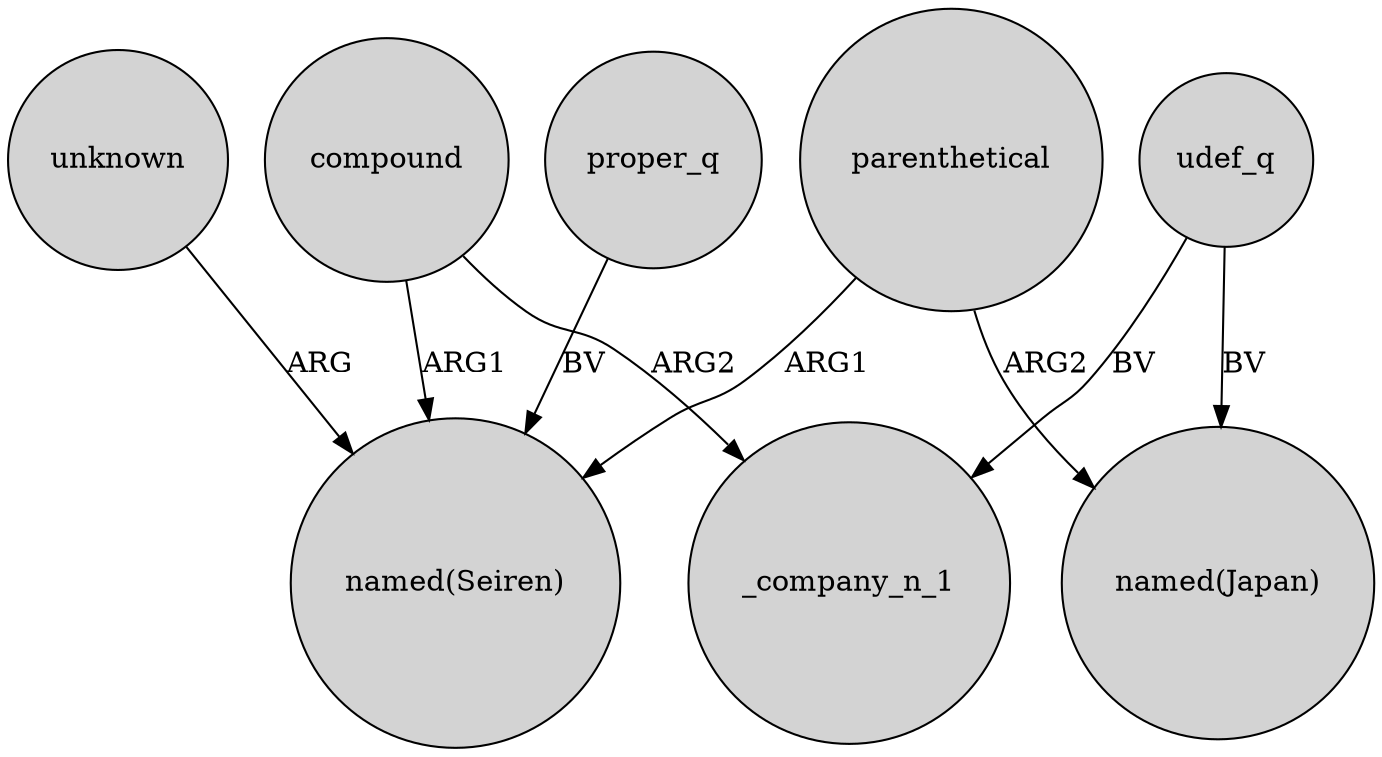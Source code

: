 digraph {
	node [shape=circle style=filled]
	parenthetical -> "named(Seiren)" [label=ARG1]
	udef_q -> "named(Japan)" [label=BV]
	unknown -> "named(Seiren)" [label=ARG]
	proper_q -> "named(Seiren)" [label=BV]
	udef_q -> _company_n_1 [label=BV]
	compound -> "named(Seiren)" [label=ARG1]
	parenthetical -> "named(Japan)" [label=ARG2]
	compound -> _company_n_1 [label=ARG2]
}
